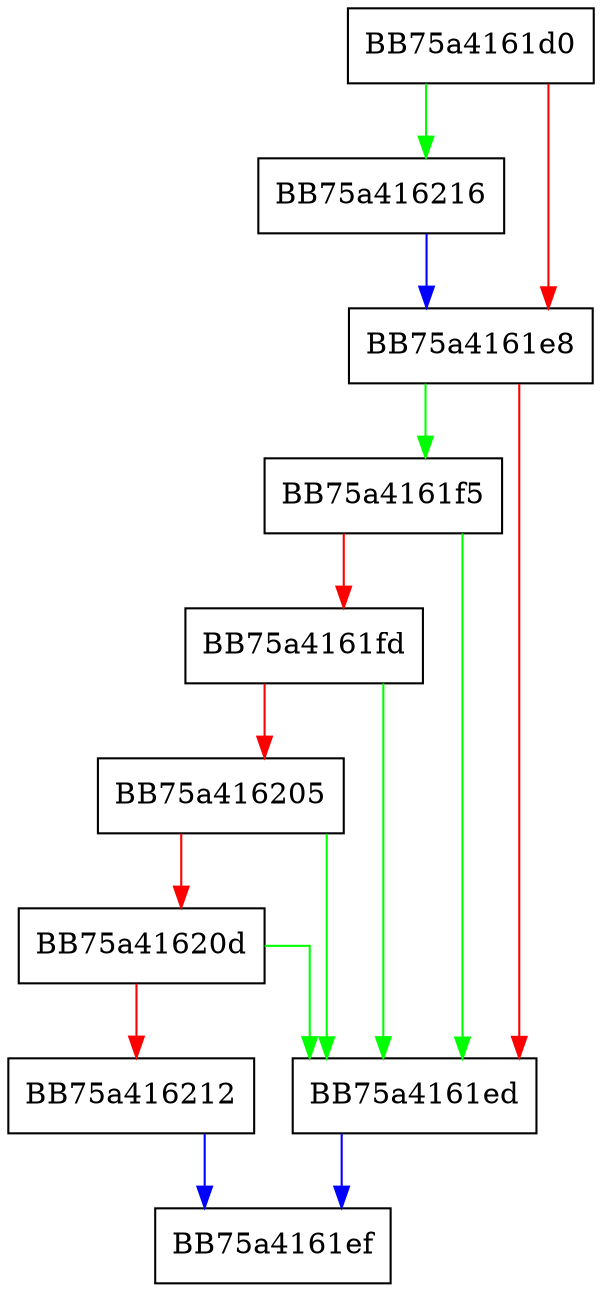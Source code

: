 digraph IsDefaultsInfrastructure {
  node [shape="box"];
  graph [splines=ortho];
  BB75a4161d0 -> BB75a416216 [color="green"];
  BB75a4161d0 -> BB75a4161e8 [color="red"];
  BB75a4161e8 -> BB75a4161f5 [color="green"];
  BB75a4161e8 -> BB75a4161ed [color="red"];
  BB75a4161ed -> BB75a4161ef [color="blue"];
  BB75a4161f5 -> BB75a4161ed [color="green"];
  BB75a4161f5 -> BB75a4161fd [color="red"];
  BB75a4161fd -> BB75a4161ed [color="green"];
  BB75a4161fd -> BB75a416205 [color="red"];
  BB75a416205 -> BB75a4161ed [color="green"];
  BB75a416205 -> BB75a41620d [color="red"];
  BB75a41620d -> BB75a4161ed [color="green"];
  BB75a41620d -> BB75a416212 [color="red"];
  BB75a416212 -> BB75a4161ef [color="blue"];
  BB75a416216 -> BB75a4161e8 [color="blue"];
}